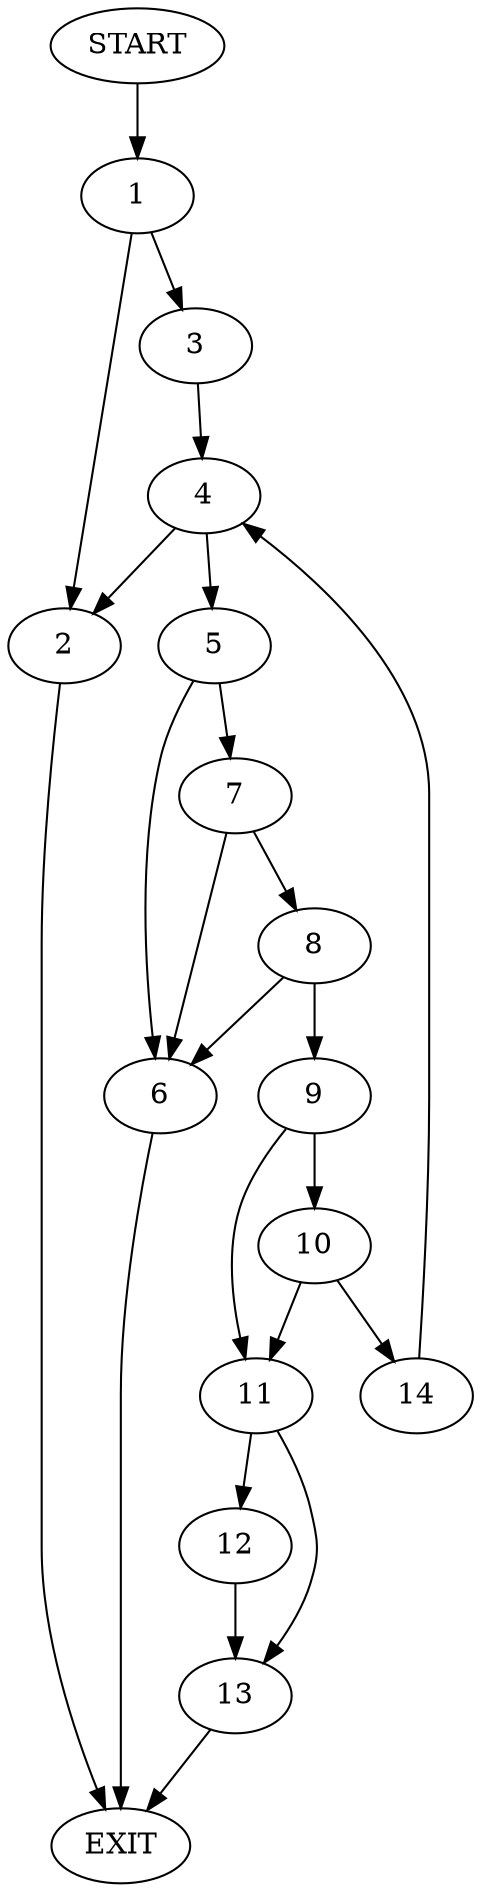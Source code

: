 digraph {
0 [label="START"]
15 [label="EXIT"]
0 -> 1
1 -> 2
1 -> 3
3 -> 4
2 -> 15
4 -> 2
4 -> 5
5 -> 6
5 -> 7
7 -> 8
7 -> 6
6 -> 15
8 -> 9
8 -> 6
9 -> 10
9 -> 11
11 -> 12
11 -> 13
10 -> 11
10 -> 14
14 -> 4
13 -> 15
12 -> 13
}
